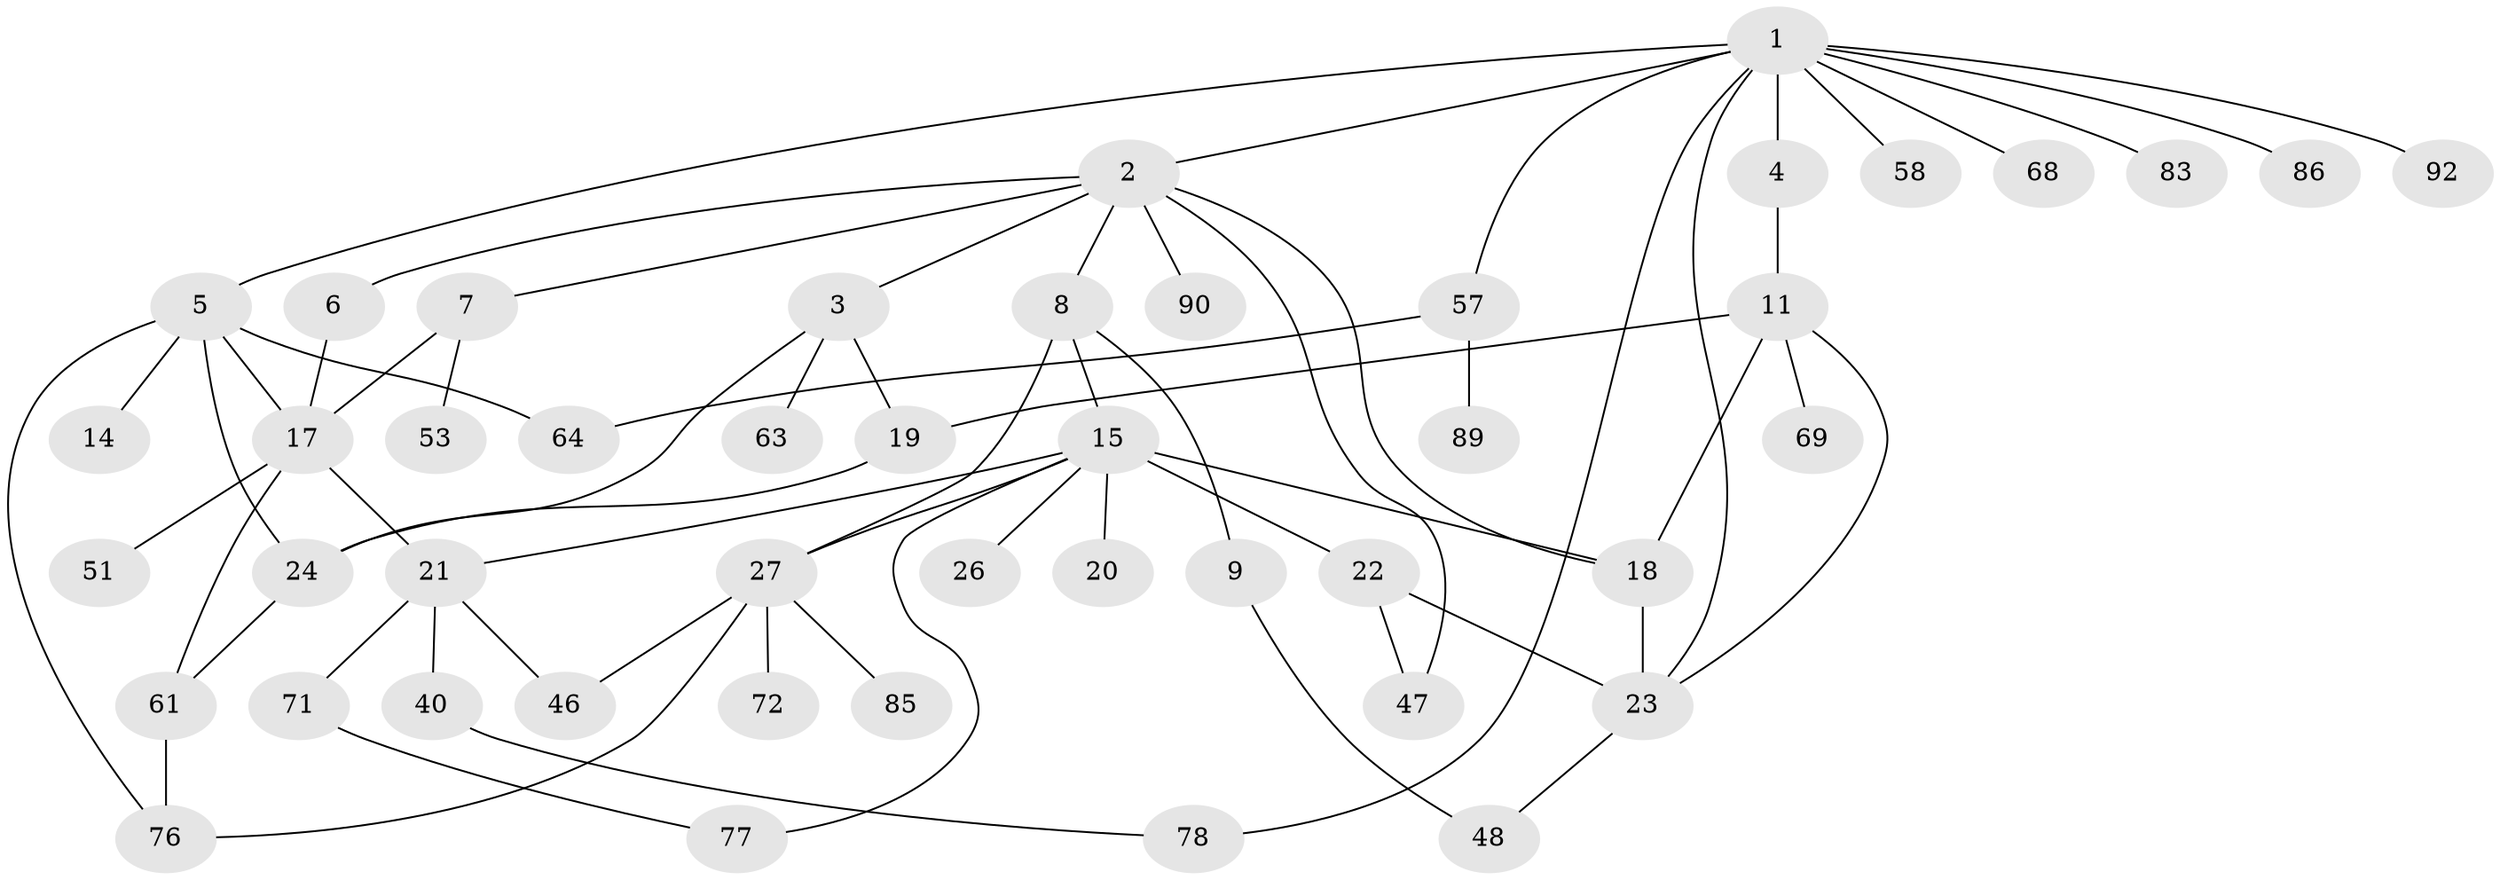 // original degree distribution, {11: 0.008695652173913044, 8: 0.017391304347826087, 4: 0.06956521739130435, 2: 0.28695652173913044, 3: 0.23478260869565218, 6: 0.017391304347826087, 1: 0.3391304347826087, 5: 0.02608695652173913}
// Generated by graph-tools (version 1.1) at 2025/17/03/04/25 18:17:13]
// undirected, 46 vertices, 66 edges
graph export_dot {
graph [start="1"]
  node [color=gray90,style=filled];
  1;
  2;
  3;
  4;
  5 [super="+66+115+43+10+65+41"];
  6;
  7 [super="+13"];
  8;
  9 [super="+12"];
  11 [super="+34"];
  14 [super="+52"];
  15 [super="+16"];
  17 [super="+99+62+29"];
  18 [super="+25"];
  19 [super="+33"];
  20;
  21 [super="+31+112+35+88"];
  22 [super="+96+108"];
  23 [super="+36+74"];
  24 [super="+45+28+67"];
  26 [super="+42+106"];
  27 [super="+55+30"];
  40 [super="+75"];
  46;
  47 [super="+54"];
  48 [super="+105+79"];
  51;
  53 [super="+70+80"];
  57 [super="+60"];
  58;
  61 [super="+73"];
  63;
  64 [super="+94+82"];
  68;
  69 [super="+81"];
  71;
  72;
  76;
  77 [super="+84"];
  78 [super="+87"];
  83;
  85;
  86 [super="+103"];
  89;
  90;
  92;
  1 -- 2;
  1 -- 4;
  1 -- 5;
  1 -- 57;
  1 -- 58;
  1 -- 68;
  1 -- 78;
  1 -- 83;
  1 -- 86;
  1 -- 92;
  1 -- 23;
  2 -- 3;
  2 -- 6;
  2 -- 7;
  2 -- 8;
  2 -- 47;
  2 -- 90;
  2 -- 18;
  3 -- 19;
  3 -- 24;
  3 -- 63;
  4 -- 11;
  5 -- 14;
  5 -- 76;
  5 -- 24;
  5 -- 64;
  5 -- 17;
  6 -- 17;
  7 -- 53;
  7 -- 17;
  8 -- 9;
  8 -- 15;
  8 -- 27;
  9 -- 48;
  11 -- 19;
  11 -- 69;
  11 -- 23;
  11 -- 18;
  15 -- 22;
  15 -- 77;
  15 -- 18;
  15 -- 20;
  15 -- 21;
  15 -- 26;
  15 -- 27;
  17 -- 21;
  17 -- 51;
  17 -- 61;
  18 -- 23;
  19 -- 24;
  21 -- 46;
  21 -- 40 [weight=2];
  21 -- 71;
  22 -- 47;
  22 -- 23;
  23 -- 48;
  24 -- 61;
  27 -- 72;
  27 -- 85;
  27 -- 76;
  27 -- 46;
  40 -- 78;
  57 -- 64;
  57 -- 89;
  61 -- 76;
  71 -- 77;
}
